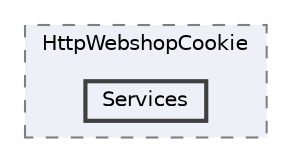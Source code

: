 digraph "C:/Users/Cal-l/Documents/GitHub/HttpWebshopCookie/HttpWebshopCookie/Services"
{
 // LATEX_PDF_SIZE
  bgcolor="transparent";
  edge [fontname=Helvetica,fontsize=10,labelfontname=Helvetica,labelfontsize=10];
  node [fontname=Helvetica,fontsize=10,shape=box,height=0.2,width=0.4];
  compound=true
  subgraph clusterdir_8a3b4581335a16d30a8d02a57bd2d136 {
    graph [ bgcolor="#edf0f7", pencolor="grey50", label="HttpWebshopCookie", fontname=Helvetica,fontsize=10 style="filled,dashed", URL="dir_8a3b4581335a16d30a8d02a57bd2d136.html",tooltip=""]
  dir_4bbe1181caf68c3f4c162a664f066f78 [label="Services", fillcolor="#edf0f7", color="grey25", style="filled,bold", URL="dir_4bbe1181caf68c3f4c162a664f066f78.html",tooltip=""];
  }
}
